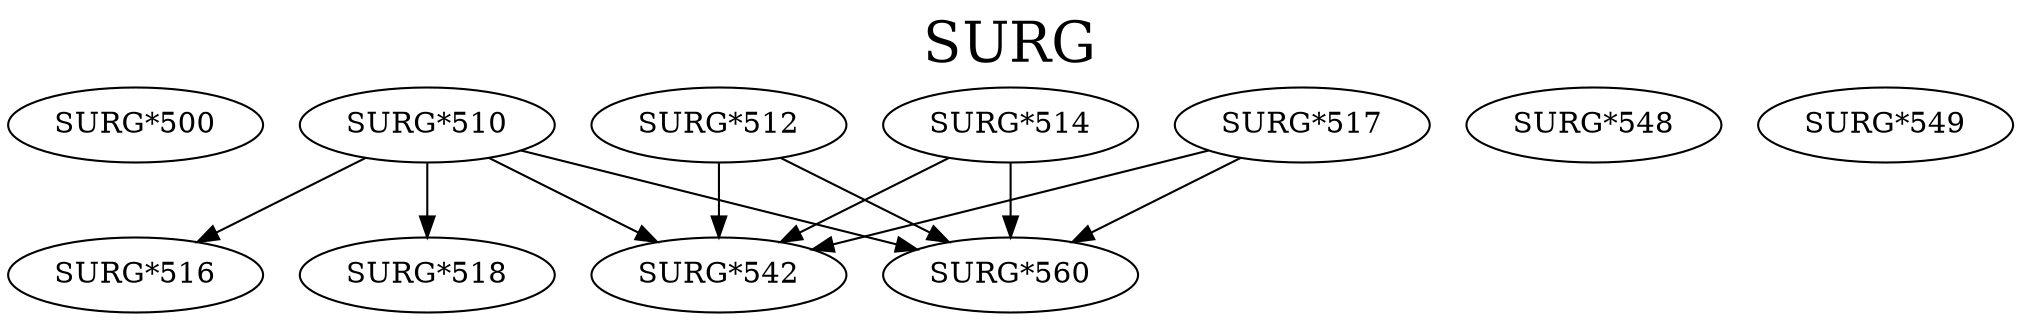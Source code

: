 digraph SURG {
labelloc = "t";
label = "SURG"
fontsize = 27;
"SURG*500"
"SURG*510"
"SURG*512"
"SURG*514"
"SURG*510" -> "SURG*516" [style=solid]
"SURG*517"
"SURG*510" -> "SURG*518" [style=solid]
"SURG*510" -> "SURG*542"
"SURG*512" -> "SURG*542"
"SURG*514" -> "SURG*542"
"SURG*517" -> "SURG*542"
"SURG*548"
"SURG*549"
"SURG*510" -> "SURG*560"
"SURG*512" -> "SURG*560"
"SURG*514" -> "SURG*560"
"SURG*517" -> "SURG*560"
}

